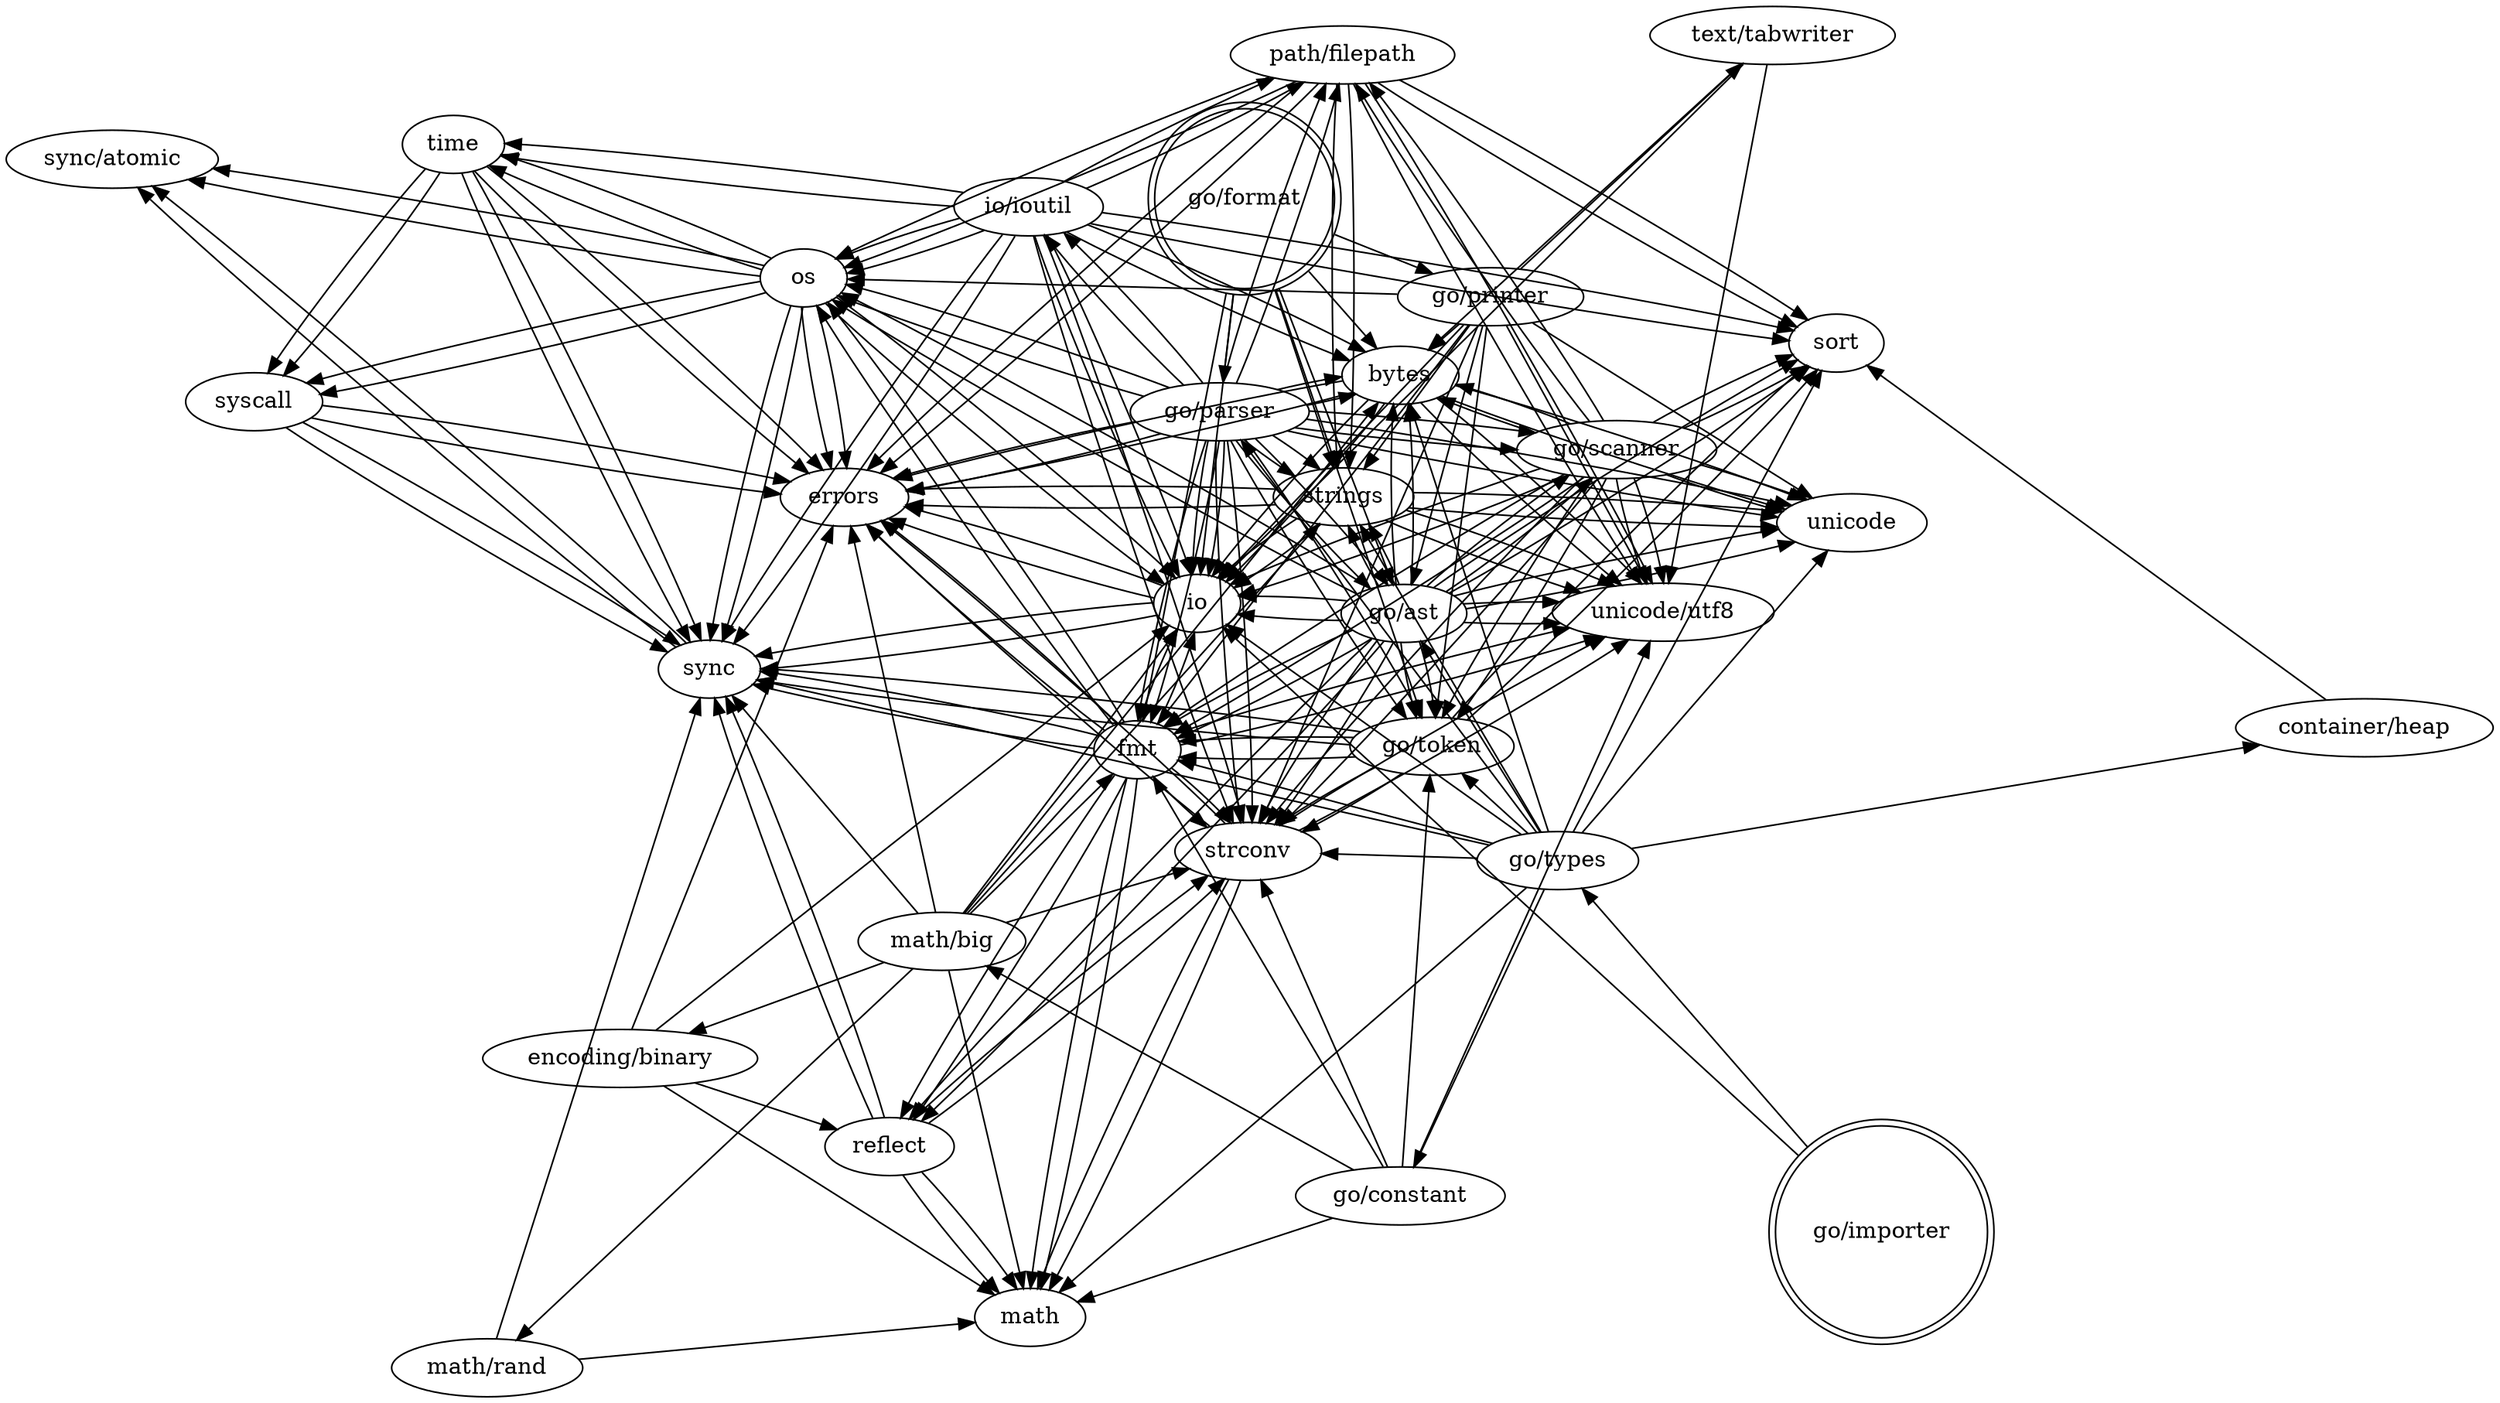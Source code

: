 digraph deps {
  graph [
    charset = "UTF-8";
    labelloc = "t",
    labeljust = "c",
//    bgcolor = "#ffffff",
//    fontcolor = "#000000",
    fontsize = 18,
    style = "filled",
    rankdir = TB,
//    margin = 0.2,
//    layout = circo
//    layout = dot
//    layout = fdp
//    layout = neato
//    layout = osage
    layout = sfdp
//    layout = twopi
  ];
io[label="io", ];
	time[label="time", ];
	syscall[label="syscall", ];
	bytes[label="bytes", ];
	go_importer[label="go/importer", shape="doublecircle"];
	go_constant[label="go/constant", ];
	sync[label="sync", ];
	sync_atomic[label="sync/atomic", ];
	go_ast[label="go/ast", ];
	container_heap[label="container/heap", ];
	strconv[label="strconv", ];
	path_filepath[label="path/filepath", ];
	strings[label="strings", ];
	reflect[label="reflect", ];
	math_big[label="math/big", ];
	go_scanner[label="go/scanner", ];
	errors[label="errors", ];
	go_printer[label="go/printer", ];
	go_parser[label="go/parser", ];
	encoding_binary[label="encoding/binary", ];
	math[label="math", ];
	go_format[label="go/format", shape="doublecircle"];
	os[label="os", ];
	unicode_utf8[label="unicode/utf8", ];
	unicode[label="unicode", ];
	math_rand[label="math/rand", ];
	io_ioutil[label="io/ioutil", ];
	sort[label="sort", ];
	fmt[label="fmt", ];
	go_token[label="go/token", ];
	go_types[label="go/types", ];
	text_tabwriter[label="text/tabwriter", ];
	go_format -> bytes
	bytes -> errors
	bytes -> io
	io -> errors
	io -> sync
	sync -> sync_atomic
	bytes -> unicode
	bytes -> unicode_utf8
	go_format -> fmt
	fmt -> errors
	fmt -> io
	fmt -> math
	fmt -> os
	os -> errors
	os -> io
	os -> sync
	os -> sync_atomic
	os -> syscall
	syscall -> errors
	syscall -> sync
	os -> time
	time -> errors
	time -> sync
	time -> syscall
	fmt -> reflect
	reflect -> math
	reflect -> strconv
	strconv -> errors
	strconv -> math
	strconv -> unicode_utf8
	reflect -> sync
	fmt -> strconv
	fmt -> sync
	fmt -> unicode_utf8
	go_format -> go_ast
	go_ast -> bytes
	go_ast -> fmt
	go_ast -> go_scanner
	go_scanner -> bytes
	go_scanner -> fmt
	go_scanner -> go_token
	go_token -> fmt
	go_token -> sort
	go_token -> strconv
	go_token -> sync
	go_scanner -> io
	go_scanner -> path_filepath
	path_filepath -> errors
	path_filepath -> os
	path_filepath -> sort
	path_filepath -> strings
	strings -> errors
	strings -> io
	strings -> unicode
	strings -> unicode_utf8
	path_filepath -> unicode_utf8
	go_scanner -> sort
	go_scanner -> strconv
	go_scanner -> unicode
	go_scanner -> unicode_utf8
	go_ast -> go_token
	go_ast -> io
	go_ast -> os
	go_ast -> reflect
	go_ast -> sort
	go_ast -> strconv
	go_ast -> strings
	go_ast -> unicode
	go_ast -> unicode_utf8
	go_format -> go_parser
	go_parser -> bytes
	go_parser -> errors
	go_parser -> fmt
	go_parser -> go_ast
	go_parser -> go_scanner
	go_parser -> go_token
	go_parser -> io
	go_parser -> io_ioutil
	io_ioutil -> bytes
	io_ioutil -> io
	io_ioutil -> os
	io_ioutil -> path_filepath
	io_ioutil -> sort
	io_ioutil -> strconv
	io_ioutil -> sync
	io_ioutil -> time
	go_parser -> os
	go_parser -> path_filepath
	go_parser -> strconv
	go_parser -> strings
	go_parser -> unicode
	go_format -> go_printer
	go_printer -> bytes
	go_printer -> fmt
	go_printer -> go_ast
	go_printer -> go_token
	go_printer -> io
	go_printer -> os
	go_printer -> strconv
	go_printer -> strings
	go_printer -> text_tabwriter
	text_tabwriter -> bytes
	text_tabwriter -> io
	text_tabwriter -> unicode_utf8
	go_printer -> unicode
	go_printer -> unicode_utf8
	go_format -> go_token
	go_format -> io
	go_format -> strings
	go_importer -> go_types
	go_types -> bytes
	bytes -> errors
	bytes -> io
	io -> errors
	io -> sync
	sync -> sync_atomic
	bytes -> unicode
	bytes -> unicode_utf8
	go_types -> container_heap
	container_heap -> sort
	go_types -> fmt
	fmt -> errors
	fmt -> io
	fmt -> math
	fmt -> os
	os -> errors
	os -> io
	os -> sync
	os -> sync_atomic
	os -> syscall
	syscall -> errors
	syscall -> sync
	os -> time
	time -> errors
	time -> sync
	time -> syscall
	fmt -> reflect
	reflect -> math
	reflect -> strconv
	strconv -> errors
	strconv -> math
	strconv -> unicode_utf8
	reflect -> sync
	fmt -> strconv
	fmt -> sync
	fmt -> unicode_utf8
	go_types -> go_ast
	go_ast -> bytes
	go_ast -> fmt
	go_ast -> go_scanner
	go_scanner -> bytes
	go_scanner -> fmt
	go_scanner -> go_token
	go_token -> fmt
	go_token -> sort
	go_token -> strconv
	go_token -> sync
	go_scanner -> io
	go_scanner -> path_filepath
	path_filepath -> errors
	path_filepath -> os
	path_filepath -> sort
	path_filepath -> strings
	strings -> errors
	strings -> io
	strings -> unicode
	strings -> unicode_utf8
	path_filepath -> unicode_utf8
	go_scanner -> sort
	go_scanner -> strconv
	go_scanner -> unicode
	go_scanner -> unicode_utf8
	go_ast -> go_token
	go_ast -> io
	go_ast -> os
	go_ast -> reflect
	go_ast -> sort
	go_ast -> strconv
	go_ast -> strings
	go_ast -> unicode
	go_ast -> unicode_utf8
	go_types -> go_constant
	go_constant -> fmt
	go_constant -> go_token
	go_constant -> math
	go_constant -> math_big
	math_big -> bytes
	math_big -> encoding_binary
	encoding_binary -> errors
	encoding_binary -> io
	encoding_binary -> math
	encoding_binary -> reflect
	math_big -> errors
	math_big -> fmt
	math_big -> io
	math_big -> math
	math_big -> math_rand
	math_rand -> math
	math_rand -> sync
	math_big -> strconv
	math_big -> strings
	math_big -> sync
	go_constant -> strconv
	go_constant -> unicode_utf8
	go_types -> go_parser
	go_parser -> bytes
	go_parser -> errors
	go_parser -> fmt
	go_parser -> go_ast
	go_parser -> go_scanner
	go_parser -> go_token
	go_parser -> io
	go_parser -> io_ioutil
	io_ioutil -> bytes
	io_ioutil -> io
	io_ioutil -> os
	io_ioutil -> path_filepath
	io_ioutil -> sort
	io_ioutil -> strconv
	io_ioutil -> sync
	io_ioutil -> time
	go_parser -> os
	go_parser -> path_filepath
	go_parser -> strconv
	go_parser -> strings
	go_parser -> unicode
	go_types -> go_token
	go_types -> io
	go_types -> math
	go_types -> sort
	go_types -> strconv
	go_types -> strings
	go_types -> sync
	go_types -> unicode
	go_importer -> io
}
